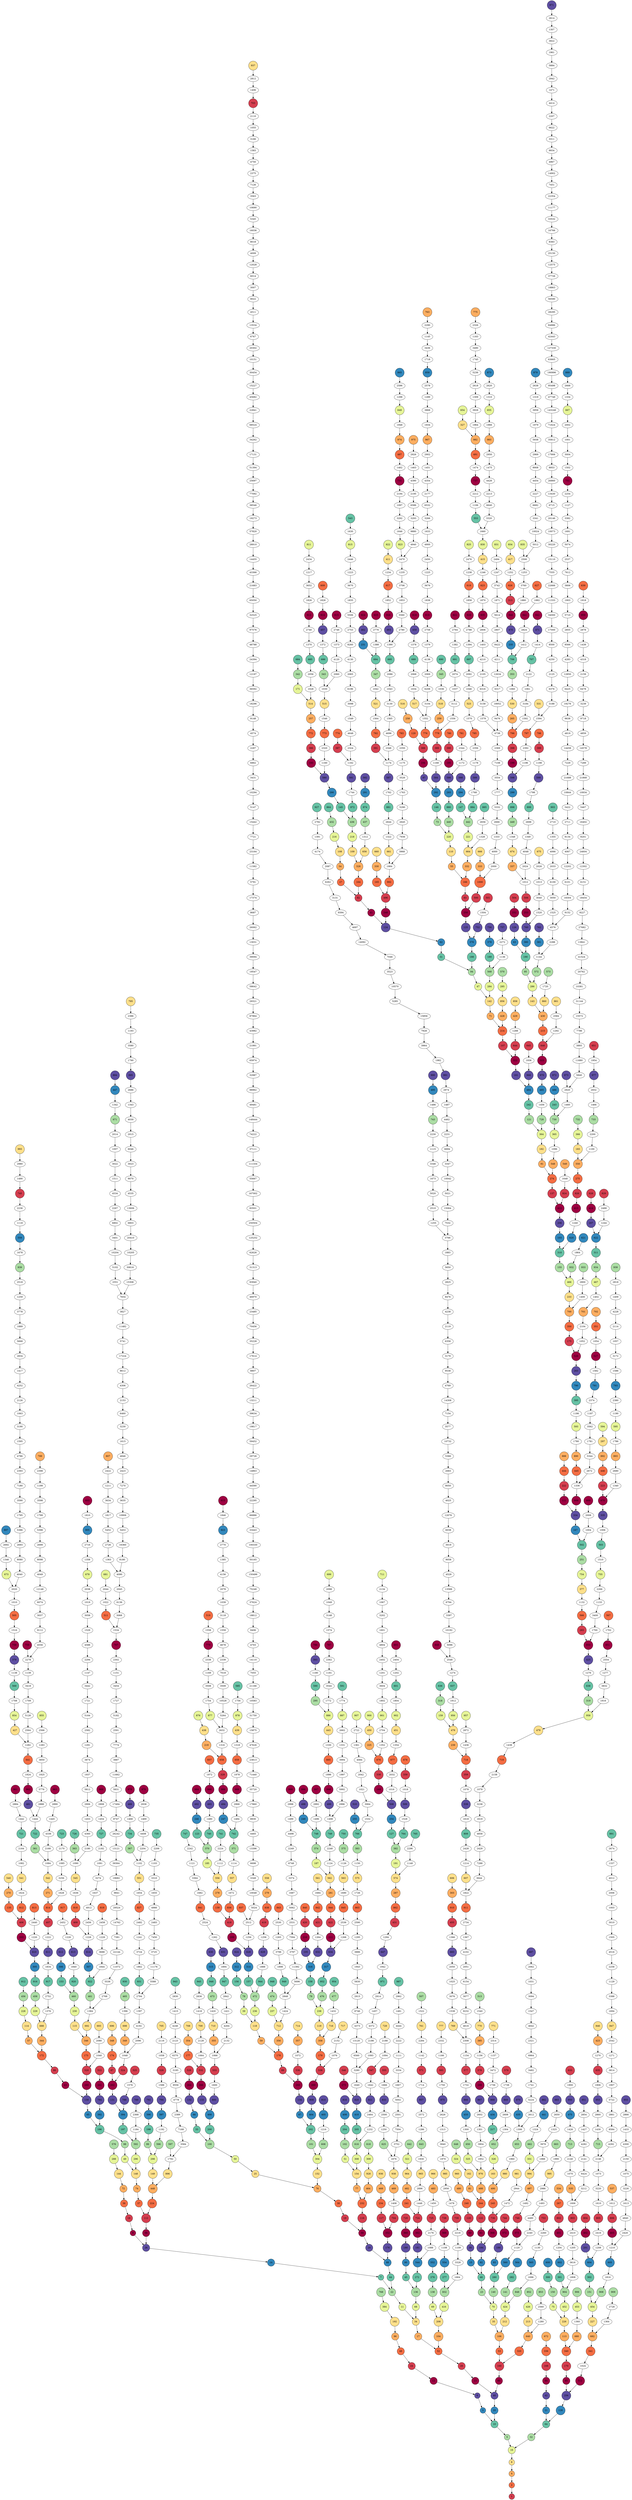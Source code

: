 
digraph G {
     node [colorscheme=spectral10]

	1 [shape=circle; style=filled; fillcolor=2];
	2 [shape=circle; style=filled; fillcolor=3];
	3 [shape=circle; style=filled; fillcolor=9];
	4 [shape=circle; style=filled; fillcolor=4];
	5 [shape=circle; style=filled; fillcolor=7];
	6 [shape=circle; style=filled; fillcolor=10];
	7 [shape=circle; style=filled; fillcolor=8];
	8 [shape=circle; style=filled; fillcolor=5];
	9 [shape=circle; style=filled; fillcolor=1];
	10 [shape=circle; style=filled; fillcolor=8];
	11 [shape=circle; style=filled; fillcolor=6];
	12 [shape=circle; style=filled; fillcolor=1];
	13 [shape=circle; style=filled; fillcolor=1];
	14 [shape=circle; style=filled; fillcolor=9];
	15 [shape=circle; style=filled; fillcolor=9];
	16 [shape=circle; style=filled; fillcolor=6];
	17 [shape=circle; style=filled; fillcolor=4];
	18 [shape=circle; style=filled; fillcolor=2];
	19 [shape=circle; style=filled; fillcolor=2];
	20 [shape=circle; style=filled; fillcolor=9];
	21 [shape=circle; style=filled; fillcolor=9];
	22 [shape=circle; style=filled; fillcolor=7];
	23 [shape=circle; style=filled; fillcolor=7];
	24 [shape=circle; style=filled; fillcolor=2];
	25 [shape=circle; style=filled; fillcolor=5];
	26 [shape=circle; style=filled; fillcolor=2];
	27 [shape=circle; style=filled; fillcolor=3];
	28 [shape=circle; style=filled; fillcolor=10];
	29 [shape=circle; style=filled; fillcolor=10];
	30 [shape=circle; style=filled; fillcolor=10];
	31 [shape=circle; style=filled; fillcolor=8];
	32 [shape=circle; style=filled; fillcolor=7];
	33 [shape=circle; style=filled; fillcolor=8];
	34 [shape=circle; style=filled; fillcolor=5];
	35 [shape=circle; style=filled; fillcolor=5];
	36 [shape=circle; style=filled; fillcolor=3];
	37 [shape=circle; style=filled; fillcolor=3];
	38 [shape=circle; style=filled; fillcolor=3];
	39 [shape=circle; style=filled; fillcolor=6];
	40 [shape=circle; style=filled; fillcolor=10];
	41 [shape=circle; style=filled; fillcolor=1];
	42 [shape=circle; style=filled; fillcolor=10];
	43 [shape=circle; style=filled; fillcolor=1];
	44 [shape=circle; style=filled; fillcolor=8];
	45 [shape=circle; style=filled; fillcolor=8];
	46 [shape=circle; style=filled; fillcolor=8];
	47 [shape=circle; style=filled; fillcolor=6];
	48 [shape=circle; style=filled; fillcolor=3];
	49 [shape=circle; style=filled; fillcolor=6];
	50 [shape=circle; style=filled; fillcolor=6];
	51 [shape=circle; style=filled; fillcolor=6];
	52 [shape=circle; style=filled; fillcolor=3];
	53 [shape=circle; style=filled; fillcolor=3];
	54 [shape=circle; style=filled; fillcolor=4];
	55 [shape=circle; style=filled; fillcolor=4];
	56 [shape=circle; style=filled; fillcolor=1];
	57 [shape=circle; style=filled; fillcolor=4];
	58 [shape=circle; style=filled; fillcolor=1];
	59 [shape=circle; style=filled; fillcolor=4];
	60 [shape=circle; style=filled; fillcolor=1];
	61 [shape=circle; style=filled; fillcolor=1];
	62 [shape=circle; style=filled; fillcolor=9];
	63 [shape=circle; style=filled; fillcolor=9];
	64 [shape=circle; style=filled; fillcolor=8];
	65 [shape=circle; style=filled; fillcolor=9];
	66 [shape=circle; style=filled; fillcolor=9];
	67 [shape=circle; style=filled; fillcolor=9];
	68 [shape=circle; style=filled; fillcolor=6];
	69 [shape=circle; style=filled; fillcolor=6];
	70 [shape=circle; style=filled; fillcolor=6];
	71 [shape=circle; style=filled; fillcolor=4];
	72 [shape=circle; style=filled; fillcolor=4];
	73 [shape=circle; style=filled; fillcolor=7];
	74 [shape=circle; style=filled; fillcolor=4];
	75 [shape=circle; style=filled; fillcolor=6];
	76 [shape=circle; style=filled; fillcolor=4];
	77 [shape=circle; style=filled; fillcolor=4];
	78 [shape=circle; style=filled; fillcolor=7];
	79 [shape=circle; style=filled; fillcolor=7];
	80 [shape=circle; style=filled; fillcolor=1];
	81 [shape=circle; style=filled; fillcolor=4];
	82 [shape=circle; style=filled; fillcolor=2];
	83 [shape=circle; style=filled; fillcolor=2];
	84 [shape=circle; style=filled; fillcolor=1];
	85 [shape=circle; style=filled; fillcolor=1];
	86 [shape=circle; style=filled; fillcolor=2];
	87 [shape=circle; style=filled; fillcolor=2];
	88 [shape=circle; style=filled; fillcolor=9];
	89 [shape=circle; style=filled; fillcolor=2];
	90 [shape=circle; style=filled; fillcolor=9];
	91 [shape=circle; style=filled; fillcolor=4];
	92 [shape=circle; style=filled; fillcolor=9];
	93 [shape=circle; style=filled; fillcolor=9];
	94 [shape=circle; style=filled; fillcolor=7];
	95 [shape=circle; style=filled; fillcolor=7];
	96 [shape=circle; style=filled; fillcolor=4];
	97 [shape=circle; style=filled; fillcolor=10];
	98 [shape=circle; style=filled; fillcolor=7];
	99 [shape=circle; style=filled; fillcolor=7];
	100 [shape=circle; style=filled; fillcolor=7];
	101 [shape=circle; style=filled; fillcolor=7];
	102 [shape=circle; style=filled; fillcolor=7];
	103 [shape=circle; style=filled; fillcolor=9];
	104 [shape=circle; style=filled; fillcolor=4];
	105 [shape=circle; style=filled; fillcolor=10];
	106 [shape=circle; style=filled; fillcolor=4];
	107 [shape=circle; style=filled; fillcolor=2];
	108 [shape=circle; style=filled; fillcolor=5];
	109 [shape=circle; style=filled; fillcolor=5];
	110 [shape=circle; style=filled; fillcolor=5];
	111 [shape=circle; style=filled; fillcolor=1];
	112 [shape=circle; style=filled; fillcolor=2];
	113 [shape=circle; style=filled; fillcolor=4];
	114 [shape=circle; style=filled; fillcolor=5];
	115 [shape=circle; style=filled; fillcolor=5];
	116 [shape=circle; style=filled; fillcolor=2];
	117 [shape=circle; style=filled; fillcolor=2];
	118 [shape=circle; style=filled; fillcolor=5];
	119 [shape=circle; style=filled; fillcolor=5];
	120 [shape=circle; style=filled; fillcolor=2];
	121 [shape=circle; style=filled; fillcolor=7];
	122 [shape=circle; style=filled; fillcolor=2];
	123 [shape=circle; style=filled; fillcolor=8];
	124 [shape=circle; style=filled; fillcolor=10];
	125 [shape=circle; style=filled; fillcolor=10];
	126 [shape=circle; style=filled; fillcolor=10];
	127 [shape=circle; style=filled; fillcolor=8];
	128 [shape=circle; style=filled; fillcolor=9];
	129 [shape=circle; style=filled; fillcolor=3];
	130 [shape=circle; style=filled; fillcolor=10];
	131 [shape=circle; style=filled; fillcolor=10];
	132 [shape=circle; style=filled; fillcolor=10];
	133 [shape=circle; style=filled; fillcolor=10];
	134 [shape=circle; style=filled; fillcolor=10];
	135 [shape=circle; style=filled; fillcolor=3];
	136 [shape=circle; style=filled; fillcolor=7];
	137 [shape=circle; style=filled; fillcolor=2];
	138 [shape=circle; style=filled; fillcolor=7];
	139 [shape=circle; style=filled; fillcolor=3];
	140 [shape=circle; style=filled; fillcolor=7];
	141 [shape=circle; style=filled; fillcolor=7];
	142 [shape=circle; style=filled; fillcolor=5];
	143 [shape=circle; style=filled; fillcolor=5];
	144 [shape=circle; style=filled; fillcolor=5];
	145 [shape=circle; style=filled; fillcolor=8];
	146 [shape=circle; style=filled; fillcolor=8];
	147 [shape=circle; style=filled; fillcolor=8];
	148 [shape=circle; style=filled; fillcolor=5];
	149 [shape=circle; style=filled; fillcolor=5];
	150 [shape=circle; style=filled; fillcolor=7];
	151 [shape=circle; style=filled; fillcolor=7];
	152 [shape=circle; style=filled; fillcolor=5];
	153 [shape=circle; style=filled; fillcolor=8];
	154 [shape=circle; style=filled; fillcolor=5];
	155 [shape=circle; style=filled; fillcolor=7];
	156 [shape=circle; style=filled; fillcolor=8];
	157 [shape=circle; style=filled; fillcolor=8];
	158 [shape=circle; style=filled; fillcolor=8];
	159 [shape=circle; style=filled; fillcolor=6];
	160 [shape=circle; style=filled; fillcolor=2];
	161 [shape=circle; style=filled; fillcolor=10];
	162 [shape=circle; style=filled; fillcolor=5];
	163 [shape=circle; style=filled; fillcolor=5];
	164 [shape=circle; style=filled; fillcolor=3];
	165 [shape=circle; style=filled; fillcolor=3];
	166 [shape=circle; style=filled; fillcolor=3];
	167 [shape=circle; style=filled; fillcolor=9];
	168 [shape=circle; style=filled; fillcolor=2];
	169 [shape=circle; style=filled; fillcolor=1];
	170 [shape=circle; style=filled; fillcolor=2];
	171 [shape=circle; style=filled; fillcolor=6];
	172 [shape=circle; style=filled; fillcolor=3];
	173 [shape=circle; style=filled; fillcolor=3];
	174 [shape=circle; style=filled; fillcolor=3];
	175 [shape=circle; style=filled; fillcolor=2];
	176 [shape=circle; style=filled; fillcolor=10];
	177 [shape=circle; style=filled; fillcolor=3];
	178 [shape=circle; style=filled; fillcolor=3];
	179 [shape=circle; style=filled; fillcolor=3];
	180 [shape=circle; style=filled; fillcolor=10];
	181 [shape=circle; style=filled; fillcolor=10];
	182 [shape=circle; style=filled; fillcolor=5];
	183 [shape=circle; style=filled; fillcolor=5];
	184 [shape=circle; style=filled; fillcolor=10];
	185 [shape=circle; style=filled; fillcolor=6];
	186 [shape=circle; style=filled; fillcolor=10];
	187 [shape=circle; style=filled; fillcolor=6];
	188 [shape=circle; style=filled; fillcolor=8];
	189 [shape=circle; style=filled; fillcolor=8];
	190 [shape=circle; style=filled; fillcolor=8];
	191 [shape=circle; style=filled; fillcolor=6];
	192 [shape=circle; style=filled; fillcolor=5];
	193 [shape=circle; style=filled; fillcolor=1];
	194 [shape=circle; style=filled; fillcolor=1];
	195 [shape=circle; style=filled; fillcolor=1];
	196 [shape=circle; style=filled; fillcolor=8];
	197 [shape=circle; style=filled; fillcolor=8];
	198 [shape=circle; style=filled; fillcolor=8];
	199 [shape=circle; style=filled; fillcolor=1];
	200 [shape=circle; style=filled; fillcolor=8];
	201 [shape=circle; style=filled; fillcolor=10];
	202 [shape=circle; style=filled; fillcolor=8];
	203 [shape=circle; style=filled; fillcolor=1];
	204 [shape=circle; style=filled; fillcolor=8];
	205 [shape=circle; style=filled; fillcolor=8];
	206 [shape=circle; style=filled; fillcolor=10];
	207 [shape=circle; style=filled; fillcolor=10];
	208 [shape=circle; style=filled; fillcolor=5];
	209 [shape=circle; style=filled; fillcolor=1];
	210 [shape=circle; style=filled; fillcolor=1];
	211 [shape=circle; style=filled; fillcolor=1];
	212 [shape=circle; style=filled; fillcolor=5];
	213 [shape=circle; style=filled; fillcolor=5];
	214 [shape=circle; style=filled; fillcolor=3];
	215 [shape=circle; style=filled; fillcolor=3];
	216 [shape=circle; style=filled; fillcolor=6];
	217 [shape=circle; style=filled; fillcolor=8];
	218 [shape=circle; style=filled; fillcolor=6];
	219 [shape=circle; style=filled; fillcolor=4];
	220 [shape=circle; style=filled; fillcolor=6];
	221 [shape=circle; style=filled; fillcolor=6];
	222 [shape=circle; style=filled; fillcolor=2];
	223 [shape=circle; style=filled; fillcolor=2];
	224 [shape=circle; style=filled; fillcolor=3];
	225 [shape=circle; style=filled; fillcolor=4];
	226 [shape=circle; style=filled; fillcolor=5];
	227 [shape=circle; style=filled; fillcolor=5];
	228 [shape=circle; style=filled; fillcolor=6];
	229 [shape=circle; style=filled; fillcolor=6];
	230 [shape=circle; style=filled; fillcolor=6];
	231 [shape=circle; style=filled; fillcolor=9];
	232 [shape=circle; style=filled; fillcolor=3];
	233 [shape=circle; style=filled; fillcolor=5];
	234 [shape=circle; style=filled; fillcolor=3];
	235 [shape=circle; style=filled; fillcolor=9];
	236 [shape=circle; style=filled; fillcolor=6];
	237 [shape=circle; style=filled; fillcolor=6];
	238 [shape=circle; style=filled; fillcolor=6];
	239 [shape=circle; style=filled; fillcolor=4];
	240 [shape=circle; style=filled; fillcolor=3];
	241 [shape=circle; style=filled; fillcolor=3];
	242 [shape=circle; style=filled; fillcolor=8];
	243 [shape=circle; style=filled; fillcolor=8];
	244 [shape=circle; style=filled; fillcolor=3];
	245 [shape=circle; style=filled; fillcolor=3];
	246 [shape=circle; style=filled; fillcolor=9];
	247 [shape=circle; style=filled; fillcolor=9];
	248 [shape=circle; style=filled; fillcolor=1];
	249 [shape=circle; style=filled; fillcolor=9];
	250 [shape=circle; style=filled; fillcolor=1];
	251 [shape=circle; style=filled; fillcolor=7];
	252 [shape=circle; style=filled; fillcolor=1];
	253 [shape=circle; style=filled; fillcolor=1];
	254 [shape=circle; style=filled; fillcolor=9];
	255 [shape=circle; style=filled; fillcolor=9];
	256 [shape=circle; style=filled; fillcolor=10];
	257 [shape=circle; style=filled; fillcolor=4];
	258 [shape=circle; style=filled; fillcolor=4];
	259 [shape=circle; style=filled; fillcolor=4];
	260 [shape=circle; style=filled; fillcolor=1];
	261 [shape=circle; style=filled; fillcolor=1];
	262 [shape=circle; style=filled; fillcolor=1];
	263 [shape=circle; style=filled; fillcolor=10];
	264 [shape=circle; style=filled; fillcolor=1];
	265 [shape=circle; style=filled; fillcolor=4];
	266 [shape=circle; style=filled; fillcolor=1];
	267 [shape=circle; style=filled; fillcolor=3];
	268 [shape=circle; style=filled; fillcolor=1];
	269 [shape=circle; style=filled; fillcolor=1];
	270 [shape=circle; style=filled; fillcolor=4];
	271 [shape=circle; style=filled; fillcolor=4];
	272 [shape=circle; style=filled; fillcolor=8];
	273 [shape=circle; style=filled; fillcolor=1];
	274 [shape=circle; style=filled; fillcolor=3];
	275 [shape=circle; style=filled; fillcolor=3];
	276 [shape=circle; style=filled; fillcolor=8];
	277 [shape=circle; style=filled; fillcolor=8];
	278 [shape=circle; style=filled; fillcolor=4];
	279 [shape=circle; style=filled; fillcolor=4];
	280 [shape=circle; style=filled; fillcolor=8];
	281 [shape=circle; style=filled; fillcolor=4];
	282 [shape=circle; style=filled; fillcolor=8];
	283 [shape=circle; style=filled; fillcolor=2];
	284 [shape=circle; style=filled; fillcolor=6];
	285 [shape=circle; style=filled; fillcolor=6];
	286 [shape=circle; style=filled; fillcolor=6];
	287 [shape=circle; style=filled; fillcolor=4];
	288 [shape=circle; style=filled; fillcolor=6];
	289 [shape=circle; style=filled; fillcolor=1];
	290 [shape=circle; style=filled; fillcolor=9];
	291 [shape=circle; style=filled; fillcolor=9];
	292 [shape=circle; style=filled; fillcolor=9];
	293 [shape=circle; style=filled; fillcolor=9];
	294 [shape=circle; style=filled; fillcolor=9];
	295 [shape=circle; style=filled; fillcolor=7];
	296 [shape=circle; style=filled; fillcolor=6];
	297 [shape=circle; style=filled; fillcolor=5];
	298 [shape=circle; style=filled; fillcolor=6];
	299 [shape=circle; style=filled; fillcolor=9];
	300 [shape=circle; style=filled; fillcolor=8];
	301 [shape=circle; style=filled; fillcolor=8];
	302 [shape=circle; style=filled; fillcolor=8];
	303 [shape=circle; style=filled; fillcolor=4];
	304 [shape=circle; style=filled; fillcolor=6];
	305 [shape=circle; style=filled; fillcolor=9];
	306 [shape=circle; style=filled; fillcolor=9];
	307 [shape=circle; style=filled; fillcolor=9];
	308 [shape=circle; style=filled; fillcolor=6];
	309 [shape=circle; style=filled; fillcolor=6];
	310 [shape=circle; style=filled; fillcolor=8];
	311 [shape=circle; style=filled; fillcolor=8];
	312 [shape=circle; style=filled; fillcolor=9];
	313 [shape=circle; style=filled; fillcolor=2];
	314 [shape=circle; style=filled; fillcolor=9];
	315 [shape=circle; style=filled; fillcolor=9];
	316 [shape=circle; style=filled; fillcolor=9];
	317 [shape=circle; style=filled; fillcolor=9];
	318 [shape=circle; style=filled; fillcolor=7];
	319 [shape=circle; style=filled; fillcolor=7];
	320 [shape=circle; style=filled; fillcolor=3];
	321 [shape=circle; style=filled; fillcolor=6];
	322 [shape=circle; style=filled; fillcolor=1];
	323 [shape=circle; style=filled; fillcolor=1];
	324 [shape=circle; style=filled; fillcolor=6];
	325 [shape=circle; style=filled; fillcolor=6];
	326 [shape=circle; style=filled; fillcolor=6];
	327 [shape=circle; style=filled; fillcolor=5];
	328 [shape=circle; style=filled; fillcolor=4];
	329 [shape=circle; style=filled; fillcolor=2];
	330 [shape=circle; style=filled; fillcolor=4];
	331 [shape=circle; style=filled; fillcolor=6];
	332 [shape=circle; style=filled; fillcolor=4];
	333 [shape=circle; style=filled; fillcolor=4];
	334 [shape=circle; style=filled; fillcolor=10];
	335 [shape=circle; style=filled; fillcolor=10];
	336 [shape=circle; style=filled; fillcolor=3];
	337 [shape=circle; style=filled; fillcolor=4];
	338 [shape=circle; style=filled; fillcolor=2];
	339 [shape=circle; style=filled; fillcolor=2];
	340 [shape=circle; style=filled; fillcolor=3];
	341 [shape=circle; style=filled; fillcolor=3];
	342 [shape=circle; style=filled; fillcolor=7];
	343 [shape=circle; style=filled; fillcolor=7];
	344 [shape=circle; style=filled; fillcolor=4];
	345 [shape=circle; style=filled; fillcolor=7];
	346 [shape=circle; style=filled; fillcolor=4];
	347 [shape=circle; style=filled; fillcolor=7];
	348 [shape=circle; style=filled; fillcolor=4];
	349 [shape=circle; style=filled; fillcolor=4];
	350 [shape=circle; style=filled; fillcolor=3];
	351 [shape=circle; style=filled; fillcolor=3];
	352 [shape=circle; style=filled; fillcolor=1];
	353 [shape=circle; style=filled; fillcolor=7];
	354 [shape=circle; style=filled; fillcolor=4];
	355 [shape=circle; style=filled; fillcolor=4];
	356 [shape=circle; style=filled; fillcolor=4];
	357 [shape=circle; style=filled; fillcolor=4];
	358 [shape=circle; style=filled; fillcolor=4];
	359 [shape=circle; style=filled; fillcolor=2];
	360 [shape=circle; style=filled; fillcolor=1];
	361 [shape=circle; style=filled; fillcolor=7];
	362 [shape=circle; style=filled; fillcolor=1];
	363 [shape=circle; style=filled; fillcolor=7];
	364 [shape=circle; style=filled; fillcolor=6];
	365 [shape=circle; style=filled; fillcolor=6];
	366 [shape=circle; style=filled; fillcolor=6];
	367 [shape=circle; style=filled; fillcolor=7];
	368 [shape=circle; style=filled; fillcolor=1];
	369 [shape=circle; style=filled; fillcolor=1];
	370 [shape=circle; style=filled; fillcolor=7];
	371 [shape=circle; style=filled; fillcolor=7];
	372 [shape=circle; style=filled; fillcolor=1];
	373 [shape=circle; style=filled; fillcolor=1];
	374 [shape=circle; style=filled; fillcolor=7];
	375 [shape=circle; style=filled; fillcolor=7];
	376 [shape=circle; style=filled; fillcolor=9];
	377 [shape=circle; style=filled; fillcolor=5];
	378 [shape=circle; style=filled; fillcolor=9];
	379 [shape=circle; style=filled; fillcolor=10];
	380 [shape=circle; style=filled; fillcolor=9];
	381 [shape=circle; style=filled; fillcolor=9];
	382 [shape=circle; style=filled; fillcolor=7];
	383 [shape=circle; style=filled; fillcolor=7];
	384 [shape=circle; style=filled; fillcolor=6];
	385 [shape=circle; style=filled; fillcolor=4];
	386 [shape=circle; style=filled; fillcolor=2];
	387 [shape=circle; style=filled; fillcolor=2];
	388 [shape=circle; style=filled; fillcolor=2];
	389 [shape=circle; style=filled; fillcolor=2];
	390 [shape=circle; style=filled; fillcolor=2];
	391 [shape=circle; style=filled; fillcolor=2];
	392 [shape=circle; style=filled; fillcolor=9];
	393 [shape=circle; style=filled; fillcolor=10];
	394 [shape=circle; style=filled; fillcolor=9];
	395 [shape=circle; style=filled; fillcolor=8];
	396 [shape=circle; style=filled; fillcolor=9];
	397 [shape=circle; style=filled; fillcolor=9];
	398 [shape=circle; style=filled; fillcolor=2];
	399 [shape=circle; style=filled; fillcolor=2];
	400 [shape=circle; style=filled; fillcolor=9];
	401 [shape=circle; style=filled; fillcolor=1];
	402 [shape=circle; style=filled; fillcolor=1];
	403 [shape=circle; style=filled; fillcolor=1];
	404 [shape=circle; style=filled; fillcolor=9];
	405 [shape=circle; style=filled; fillcolor=9];
	406 [shape=circle; style=filled; fillcolor=2];
	407 [shape=circle; style=filled; fillcolor=2];
	408 [shape=circle; style=filled; fillcolor=9];
	409 [shape=circle; style=filled; fillcolor=2];
	410 [shape=circle; style=filled; fillcolor=9];
	411 [shape=circle; style=filled; fillcolor=5];
	412 [shape=circle; style=filled; fillcolor=1];
	413 [shape=circle; style=filled; fillcolor=1];
	414 [shape=circle; style=filled; fillcolor=1];
	415 [shape=circle; style=filled; fillcolor=5];
	416 [shape=circle; style=filled; fillcolor=6];
	417 [shape=circle; style=filled; fillcolor=5];
	418 [shape=circle; style=filled; fillcolor=2];
	419 [shape=circle; style=filled; fillcolor=2];
	420 [shape=circle; style=filled; fillcolor=2];
	421 [shape=circle; style=filled; fillcolor=2];
	422 [shape=circle; style=filled; fillcolor=2];
	423 [shape=circle; style=filled; fillcolor=4];
	424 [shape=circle; style=filled; fillcolor=6];
	425 [shape=circle; style=filled; fillcolor=10];
	426 [shape=circle; style=filled; fillcolor=6];
	427 [shape=circle; style=filled; fillcolor=5];
	428 [shape=circle; style=filled; fillcolor=4];
	429 [shape=circle; style=filled; fillcolor=4];
	430 [shape=circle; style=filled; fillcolor=4];
	431 [shape=circle; style=filled; fillcolor=2];
	432 [shape=circle; style=filled; fillcolor=7];
	433 [shape=circle; style=filled; fillcolor=9];
	434 [shape=circle; style=filled; fillcolor=9];
	435 [shape=circle; style=filled; fillcolor=9];
	436 [shape=circle; style=filled; fillcolor=7];
	437 [shape=circle; style=filled; fillcolor=7];
	438 [shape=circle; style=filled; fillcolor=5];
	439 [shape=circle; style=filled; fillcolor=5];
	440 [shape=circle; style=filled; fillcolor=7];
	441 [shape=circle; style=filled; fillcolor=9];
	442 [shape=circle; style=filled; fillcolor=7];
	443 [shape=circle; style=filled; fillcolor=5];
	444 [shape=circle; style=filled; fillcolor=3];
	445 [shape=circle; style=filled; fillcolor=3];
	446 [shape=circle; style=filled; fillcolor=3];
	447 [shape=circle; style=filled; fillcolor=9];
	448 [shape=circle; style=filled; fillcolor=4];
	449 [shape=circle; style=filled; fillcolor=7];
	450 [shape=circle; style=filled; fillcolor=5];
	451 [shape=circle; style=filled; fillcolor=5];
	452 [shape=circle; style=filled; fillcolor=6];
	453 [shape=circle; style=filled; fillcolor=6];
	454 [shape=circle; style=filled; fillcolor=6];
	455 [shape=circle; style=filled; fillcolor=2];
	456 [shape=circle; style=filled; fillcolor=7];
	457 [shape=circle; style=filled; fillcolor=10];
	458 [shape=circle; style=filled; fillcolor=7];
	459 [shape=circle; style=filled; fillcolor=10];
	460 [shape=circle; style=filled; fillcolor=7];
	461 [shape=circle; style=filled; fillcolor=7];
	462 [shape=circle; style=filled; fillcolor=10];
	463 [shape=circle; style=filled; fillcolor=10];
	464 [shape=circle; style=filled; fillcolor=4];
	465 [shape=circle; style=filled; fillcolor=7];
	466 [shape=circle; style=filled; fillcolor=6];
	467 [shape=circle; style=filled; fillcolor=6];
	468 [shape=circle; style=filled; fillcolor=4];
	469 [shape=circle; style=filled; fillcolor=4];
	470 [shape=circle; style=filled; fillcolor=10];
	471 [shape=circle; style=filled; fillcolor=10];
	472 [shape=circle; style=filled; fillcolor=7];
	473 [shape=circle; style=filled; fillcolor=7];
	474 [shape=circle; style=filled; fillcolor=7];
	475 [shape=circle; style=filled; fillcolor=9];
	476 [shape=circle; style=filled; fillcolor=7];
	477 [shape=circle; style=filled; fillcolor=7];
	478 [shape=circle; style=filled; fillcolor=5];
	479 [shape=circle; style=filled; fillcolor=5];
	480 [shape=circle; style=filled; fillcolor=4];
	481 [shape=circle; style=filled; fillcolor=10];
	482 [shape=circle; style=filled; fillcolor=4];
	483 [shape=circle; style=filled; fillcolor=4];
	484 [shape=circle; style=filled; fillcolor=9];
	485 [shape=circle; style=filled; fillcolor=9];
	486 [shape=circle; style=filled; fillcolor=9];
	487 [shape=circle; style=filled; fillcolor=3];
	488 [shape=circle; style=filled; fillcolor=4];
	489 [shape=circle; style=filled; fillcolor=10];
	490 [shape=circle; style=filled; fillcolor=4];
	491 [shape=circle; style=filled; fillcolor=3];
	492 [shape=circle; style=filled; fillcolor=10];
	493 [shape=circle; style=filled; fillcolor=10];
	494 [shape=circle; style=filled; fillcolor=10];
	495 [shape=circle; style=filled; fillcolor=9];
	496 [shape=circle; style=filled; fillcolor=2];
	497 [shape=circle; style=filled; fillcolor=4];
	498 [shape=circle; style=filled; fillcolor=10];
	499 [shape=circle; style=filled; fillcolor=10];
	500 [shape=circle; style=filled; fillcolor=2];
	501 [shape=circle; style=filled; fillcolor=2];
	502 [shape=circle; style=filled; fillcolor=8];
	503 [shape=circle; style=filled; fillcolor=8];
	504 [shape=circle; style=filled; fillcolor=2];
	505 [shape=circle; style=filled; fillcolor=3];
	506 [shape=circle; style=filled; fillcolor=2];
	507 [shape=circle; style=filled; fillcolor=7];
	508 [shape=circle; style=filled; fillcolor=10];
	509 [shape=circle; style=filled; fillcolor=10];
	510 [shape=circle; style=filled; fillcolor=10];
	511 [shape=circle; style=filled; fillcolor=3];
	512 [shape=circle; style=filled; fillcolor=1];
	513 [shape=circle; style=filled; fillcolor=7];
	514 [shape=circle; style=filled; fillcolor=5];
	515 [shape=circle; style=filled; fillcolor=5];
	516 [shape=circle; style=filled; fillcolor=5];
	517 [shape=circle; style=filled; fillcolor=5];
	518 [shape=circle; style=filled; fillcolor=5];
	519 [shape=circle; style=filled; fillcolor=3];
	520 [shape=circle; style=filled; fillcolor=2];
	521 [shape=circle; style=filled; fillcolor=5];
	522 [shape=circle; style=filled; fillcolor=2];
	523 [shape=circle; style=filled; fillcolor=5];
	524 [shape=circle; style=filled; fillcolor=2];
	525 [shape=circle; style=filled; fillcolor=2];
	526 [shape=circle; style=filled; fillcolor=1];
	527 [shape=circle; style=filled; fillcolor=1];
	528 [shape=circle; style=filled; fillcolor=2];
	529 [shape=circle; style=filled; fillcolor=2];
	530 [shape=circle; style=filled; fillcolor=5];
	531 [shape=circle; style=filled; fillcolor=5];
	532 [shape=circle; style=filled; fillcolor=2];
	533 [shape=circle; style=filled; fillcolor=2];
	534 [shape=circle; style=filled; fillcolor=4];
	535 [shape=circle; style=filled; fillcolor=4];
	536 [shape=circle; style=filled; fillcolor=2];
	537 [shape=circle; style=filled; fillcolor=4];
	538 [shape=circle; style=filled; fillcolor=2];
	539 [shape=circle; style=filled; fillcolor=10];
	540 [shape=circle; style=filled; fillcolor=5];
	541 [shape=circle; style=filled; fillcolor=5];
	542 [shape=circle; style=filled; fillcolor=5];
	543 [shape=circle; style=filled; fillcolor=8];
	544 [shape=circle; style=filled; fillcolor=9];
	545 [shape=circle; style=filled; fillcolor=5];
	546 [shape=circle; style=filled; fillcolor=2];
	547 [shape=circle; style=filled; fillcolor=2];
	548 [shape=circle; style=filled; fillcolor=4];
	549 [shape=circle; style=filled; fillcolor=4];
	550 [shape=circle; style=filled; fillcolor=4];
	551 [shape=circle; style=filled; fillcolor=5];
	552 [shape=circle; style=filled; fillcolor=9];
	553 [shape=circle; style=filled; fillcolor=8];
	554 [shape=circle; style=filled; fillcolor=9];
	555 [shape=circle; style=filled; fillcolor=2];
	556 [shape=circle; style=filled; fillcolor=5];
	557 [shape=circle; style=filled; fillcolor=5];
	558 [shape=circle; style=filled; fillcolor=5];
	559 [shape=circle; style=filled; fillcolor=9];
	560 [shape=circle; style=filled; fillcolor=9];
	561 [shape=circle; style=filled; fillcolor=5];
	562 [shape=circle; style=filled; fillcolor=5];
	563 [shape=circle; style=filled; fillcolor=5];
	564 [shape=circle; style=filled; fillcolor=9];
	565 [shape=circle; style=filled; fillcolor=9];
	566 [shape=circle; style=filled; fillcolor=3];
	567 [shape=circle; style=filled; fillcolor=3];
	568 [shape=circle; style=filled; fillcolor=7];
	569 [shape=circle; style=filled; fillcolor=8];
	570 [shape=circle; style=filled; fillcolor=7];
	571 [shape=circle; style=filled; fillcolor=2];
	572 [shape=circle; style=filled; fillcolor=7];
	573 [shape=circle; style=filled; fillcolor=7];
	574 [shape=circle; style=filled; fillcolor=5];
	575 [shape=circle; style=filled; fillcolor=5];
	576 [shape=circle; style=filled; fillcolor=7];
	577 [shape=circle; style=filled; fillcolor=2];
	578 [shape=circle; style=filled; fillcolor=2];
	579 [shape=circle; style=filled; fillcolor=2];
	580 [shape=circle; style=filled; fillcolor=10];
	581 [shape=circle; style=filled; fillcolor=10];
	582 [shape=circle; style=filled; fillcolor=10];
	583 [shape=circle; style=filled; fillcolor=2];
	584 [shape=circle; style=filled; fillcolor=10];
	585 [shape=circle; style=filled; fillcolor=8];
	586 [shape=circle; style=filled; fillcolor=10];
	587 [shape=circle; style=filled; fillcolor=10];
	588 [shape=circle; style=filled; fillcolor=10];
	589 [shape=circle; style=filled; fillcolor=10];
	590 [shape=circle; style=filled; fillcolor=8];
	591 [shape=circle; style=filled; fillcolor=8];
	592 [shape=circle; style=filled; fillcolor=7];
	593 [shape=circle; style=filled; fillcolor=6];
	594 [shape=circle; style=filled; fillcolor=6];
	595 [shape=circle; style=filled; fillcolor=6];
	596 [shape=circle; style=filled; fillcolor=7];
	597 [shape=circle; style=filled; fillcolor=7];
	598 [shape=circle; style=filled; fillcolor=10];
	599 [shape=circle; style=filled; fillcolor=10];
	600 [shape=circle; style=filled; fillcolor=9];
	601 [shape=circle; style=filled; fillcolor=8];
	602 [shape=circle; style=filled; fillcolor=9];
	603 [shape=circle; style=filled; fillcolor=1];
	604 [shape=circle; style=filled; fillcolor=9];
	605 [shape=circle; style=filled; fillcolor=9];
	606 [shape=circle; style=filled; fillcolor=5];
	607 [shape=circle; style=filled; fillcolor=5];
	608 [shape=circle; style=filled; fillcolor=7];
	609 [shape=circle; style=filled; fillcolor=3];
	610 [shape=circle; style=filled; fillcolor=10];
	611 [shape=circle; style=filled; fillcolor=10];
	612 [shape=circle; style=filled; fillcolor=10];
	613 [shape=circle; style=filled; fillcolor=10];
	614 [shape=circle; style=filled; fillcolor=10];
	615 [shape=circle; style=filled; fillcolor=1];
	616 [shape=circle; style=filled; fillcolor=7];
	617 [shape=circle; style=filled; fillcolor=3];
	618 [shape=circle; style=filled; fillcolor=7];
	619 [shape=circle; style=filled; fillcolor=3];
	620 [shape=circle; style=filled; fillcolor=9];
	621 [shape=circle; style=filled; fillcolor=9];
	622 [shape=circle; style=filled; fillcolor=9];
	623 [shape=circle; style=filled; fillcolor=3];
	624 [shape=circle; style=filled; fillcolor=10];
	625 [shape=circle; style=filled; fillcolor=7];
	626 [shape=circle; style=filled; fillcolor=3];
	627 [shape=circle; style=filled; fillcolor=3];
	628 [shape=circle; style=filled; fillcolor=10];
	629 [shape=circle; style=filled; fillcolor=10];
	630 [shape=circle; style=filled; fillcolor=10];
	631 [shape=circle; style=filled; fillcolor=10];
	632 [shape=circle; style=filled; fillcolor=10];
	633 [shape=circle; style=filled; fillcolor=2];
	634 [shape=circle; style=filled; fillcolor=10];
	635 [shape=circle; style=filled; fillcolor=2];
	636 [shape=circle; style=filled; fillcolor=8];
	637 [shape=circle; style=filled; fillcolor=8];
	638 [shape=circle; style=filled; fillcolor=8];
	639 [shape=circle; style=filled; fillcolor=3];
	640 [shape=circle; style=filled; fillcolor=4];
	641 [shape=circle; style=filled; fillcolor=3];
	642 [shape=circle; style=filled; fillcolor=7];
	643 [shape=circle; style=filled; fillcolor=7];
	644 [shape=circle; style=filled; fillcolor=2];
	645 [shape=circle; style=filled; fillcolor=2];
	646 [shape=circle; style=filled; fillcolor=2];
	647 [shape=circle; style=filled; fillcolor=10];
	648 [shape=circle; style=filled; fillcolor=7];
	649 [shape=circle; style=filled; fillcolor=6];
	650 [shape=circle; style=filled; fillcolor=7];
	651 [shape=circle; style=filled; fillcolor=2];
	652 [shape=circle; style=filled; fillcolor=7];
	653 [shape=circle; style=filled; fillcolor=7];
	654 [shape=circle; style=filled; fillcolor=6];
	655 [shape=circle; style=filled; fillcolor=6];
	656 [shape=circle; style=filled; fillcolor=5];
	657 [shape=circle; style=filled; fillcolor=3];
	658 [shape=circle; style=filled; fillcolor=3];
	659 [shape=circle; style=filled; fillcolor=3];
	660 [shape=circle; style=filled; fillcolor=5];
	661 [shape=circle; style=filled; fillcolor=5];
	662 [shape=circle; style=filled; fillcolor=7];
	663 [shape=circle; style=filled; fillcolor=7];
	664 [shape=circle; style=filled; fillcolor=5];
	665 [shape=circle; style=filled; fillcolor=3];
	666 [shape=circle; style=filled; fillcolor=5];
	667 [shape=circle; style=filled; fillcolor=6];
	668 [shape=circle; style=filled; fillcolor=1];
	669 [shape=circle; style=filled; fillcolor=1];
	670 [shape=circle; style=filled; fillcolor=1];
	671 [shape=circle; style=filled; fillcolor=7];
	672 [shape=circle; style=filled; fillcolor=4];
	673 [shape=circle; style=filled; fillcolor=6];
	674 [shape=circle; style=filled; fillcolor=5];
	675 [shape=circle; style=filled; fillcolor=5];
	676 [shape=circle; style=filled; fillcolor=3];
	677 [shape=circle; style=filled; fillcolor=3];
	678 [shape=circle; style=filled; fillcolor=3];
	679 [shape=circle; style=filled; fillcolor=6];
	680 [shape=circle; style=filled; fillcolor=4];
	681 [shape=circle; style=filled; fillcolor=6];
	682 [shape=circle; style=filled; fillcolor=4];
	683 [shape=circle; style=filled; fillcolor=10];
	684 [shape=circle; style=filled; fillcolor=8];
	685 [shape=circle; style=filled; fillcolor=8];
	686 [shape=circle; style=filled; fillcolor=8];
	687 [shape=circle; style=filled; fillcolor=10];
	688 [shape=circle; style=filled; fillcolor=5];
	689 [shape=circle; style=filled; fillcolor=8];
	690 [shape=circle; style=filled; fillcolor=8];
	691 [shape=circle; style=filled; fillcolor=8];
	692 [shape=circle; style=filled; fillcolor=5];
	693 [shape=circle; style=filled; fillcolor=5];
	694 [shape=circle; style=filled; fillcolor=8];
	695 [shape=circle; style=filled; fillcolor=8];
	696 [shape=circle; style=filled; fillcolor=5];
	697 [shape=circle; style=filled; fillcolor=8];
	698 [shape=circle; style=filled; fillcolor=5];
	699 [shape=circle; style=filled; fillcolor=6];
	700 [shape=circle; style=filled; fillcolor=4];
	701 [shape=circle; style=filled; fillcolor=4];
	702 [shape=circle; style=filled; fillcolor=4];
	703 [shape=circle; style=filled; fillcolor=2];
	704 [shape=circle; style=filled; fillcolor=2];
	705 [shape=circle; style=filled; fillcolor=5];
	706 [shape=circle; style=filled; fillcolor=8];
	707 [shape=circle; style=filled; fillcolor=8];
	708 [shape=circle; style=filled; fillcolor=5];
	709 [shape=circle; style=filled; fillcolor=5];
	710 [shape=circle; style=filled; fillcolor=5];
	711 [shape=circle; style=filled; fillcolor=6];
	712 [shape=circle; style=filled; fillcolor=5];
	713 [shape=circle; style=filled; fillcolor=7];
	714 [shape=circle; style=filled; fillcolor=5];
	715 [shape=circle; style=filled; fillcolor=7];
	716 [shape=circle; style=filled; fillcolor=5];
	717 [shape=circle; style=filled; fillcolor=5];
	718 [shape=circle; style=filled; fillcolor=3];
	719 [shape=circle; style=filled; fillcolor=3];
	720 [shape=circle; style=filled; fillcolor=2];
	721 [shape=circle; style=filled; fillcolor=8];
	722 [shape=circle; style=filled; fillcolor=8];
	723 [shape=circle; style=filled; fillcolor=8];
	724 [shape=circle; style=filled; fillcolor=2];
	725 [shape=circle; style=filled; fillcolor=2];
	726 [shape=circle; style=filled; fillcolor=8];
	727 [shape=circle; style=filled; fillcolor=8];
	728 [shape=circle; style=filled; fillcolor=7];
	729 [shape=circle; style=filled; fillcolor=5];
	730 [shape=circle; style=filled; fillcolor=7];
	731 [shape=circle; style=filled; fillcolor=1];
	732 [shape=circle; style=filled; fillcolor=7];
	733 [shape=circle; style=filled; fillcolor=7];
	734 [shape=circle; style=filled; fillcolor=8];
	735 [shape=circle; style=filled; fillcolor=8];
	736 [shape=circle; style=filled; fillcolor=2];
	737 [shape=circle; style=filled; fillcolor=1];
	738 [shape=circle; style=filled; fillcolor=2];
	739 [shape=circle; style=filled; fillcolor=2];
	740 [shape=circle; style=filled; fillcolor=8];
	741 [shape=circle; style=filled; fillcolor=8];
	742 [shape=circle; style=filled; fillcolor=8];
	743 [shape=circle; style=filled; fillcolor=7];
	744 [shape=circle; style=filled; fillcolor=2];
	745 [shape=circle; style=filled; fillcolor=2];
	746 [shape=circle; style=filled; fillcolor=2];
	747 [shape=circle; style=filled; fillcolor=8];
	748 [shape=circle; style=filled; fillcolor=8];
	749 [shape=circle; style=filled; fillcolor=8];
	750 [shape=circle; style=filled; fillcolor=8];
	751 [shape=circle; style=filled; fillcolor=1];
	752 [shape=circle; style=filled; fillcolor=10];
	753 [shape=circle; style=filled; fillcolor=2];
	754 [shape=circle; style=filled; fillcolor=6];
	755 [shape=circle; style=filled; fillcolor=6];
	756 [shape=circle; style=filled; fillcolor=10];
	757 [shape=circle; style=filled; fillcolor=10];
	758 [shape=circle; style=filled; fillcolor=1];
	759 [shape=circle; style=filled; fillcolor=1];
	760 [shape=circle; style=filled; fillcolor=10];
	761 [shape=circle; style=filled; fillcolor=5];
	762 [shape=circle; style=filled; fillcolor=10];
	763 [shape=circle; style=filled; fillcolor=4];
	764 [shape=circle; style=filled; fillcolor=8];
	765 [shape=circle; style=filled; fillcolor=8];
	766 [shape=circle; style=filled; fillcolor=8];
	767 [shape=circle; style=filled; fillcolor=1];
	768 [shape=circle; style=filled; fillcolor=7];
	769 [shape=circle; style=filled; fillcolor=5];
	770 [shape=circle; style=filled; fillcolor=5];
	771 [shape=circle; style=filled; fillcolor=5];
	772 [shape=circle; style=filled; fillcolor=3];
	773 [shape=circle; style=filled; fillcolor=3];
	774 [shape=circle; style=filled; fillcolor=3];
	775 [shape=circle; style=filled; fillcolor=4];
	776 [shape=circle; style=filled; fillcolor=3];
	777 [shape=circle; style=filled; fillcolor=5];
	778 [shape=circle; style=filled; fillcolor=3];
	779 [shape=circle; style=filled; fillcolor=1];
	780 [shape=circle; style=filled; fillcolor=3];
	781 [shape=circle; style=filled; fillcolor=3];
	782 [shape=circle; style=filled; fillcolor=3];
	783 [shape=circle; style=filled; fillcolor=3];
	784 [shape=circle; style=filled; fillcolor=10];
	785 [shape=circle; style=filled; fillcolor=3];
	786 [shape=circle; style=filled; fillcolor=1];
	787 [shape=circle; style=filled; fillcolor=1];
	788 [shape=circle; style=filled; fillcolor=10];
	789 [shape=circle; style=filled; fillcolor=10];
	790 [shape=circle; style=filled; fillcolor=9];
	791 [shape=circle; style=filled; fillcolor=9];
	792 [shape=circle; style=filled; fillcolor=10];
	793 [shape=circle; style=filled; fillcolor=9];
	794 [shape=circle; style=filled; fillcolor=10];
	795 [shape=circle; style=filled; fillcolor=5];
	796 [shape=circle; style=filled; fillcolor=3];
	797 [shape=circle; style=filled; fillcolor=3];
	798 [shape=circle; style=filled; fillcolor=3];
	799 [shape=circle; style=filled; fillcolor=4];
	800 [shape=circle; style=filled; fillcolor=10];
	801 [shape=circle; style=filled; fillcolor=1];
	802 [shape=circle; style=filled; fillcolor=2];
	803 [shape=circle; style=filled; fillcolor=2];
	804 [shape=circle; style=filled; fillcolor=2];
	805 [shape=circle; style=filled; fillcolor=2];
	806 [shape=circle; style=filled; fillcolor=2];
	807 [shape=circle; style=filled; fillcolor=4];
	808 [shape=circle; style=filled; fillcolor=10];
	809 [shape=circle; style=filled; fillcolor=8];
	810 [shape=circle; style=filled; fillcolor=10];
	811 [shape=circle; style=filled; fillcolor=6];
	812 [shape=circle; style=filled; fillcolor=3];
	813 [shape=circle; style=filled; fillcolor=3];
	814 [shape=circle; style=filled; fillcolor=3];
	815 [shape=circle; style=filled; fillcolor=6];
	816 [shape=circle; style=filled; fillcolor=10];
	817 [shape=circle; style=filled; fillcolor=3];
	818 [shape=circle; style=filled; fillcolor=3];
	819 [shape=circle; style=filled; fillcolor=3];
	820 [shape=circle; style=filled; fillcolor=10];
	821 [shape=circle; style=filled; fillcolor=10];
	822 [shape=circle; style=filled; fillcolor=6];
	823 [shape=circle; style=filled; fillcolor=6];
	824 [shape=circle; style=filled; fillcolor=2];
	825 [shape=circle; style=filled; fillcolor=6];
	826 [shape=circle; style=filled; fillcolor=2];
	827 [shape=circle; style=filled; fillcolor=3];
	828 [shape=circle; style=filled; fillcolor=2];
	829 [shape=circle; style=filled; fillcolor=2];
	830 [shape=circle; style=filled; fillcolor=6];
	831 [shape=circle; style=filled; fillcolor=6];
	832 [shape=circle; style=filled; fillcolor=7];
	833 [shape=circle; style=filled; fillcolor=10];
	834 [shape=circle; style=filled; fillcolor=6];
	835 [shape=circle; style=filled; fillcolor=6];
	836 [shape=circle; style=filled; fillcolor=3];
	837 [shape=circle; style=filled; fillcolor=3];
	838 [shape=circle; style=filled; fillcolor=3];
	839 [shape=circle; style=filled; fillcolor=7];
	840 [shape=circle; style=filled; fillcolor=3];
	841 [shape=circle; style=filled; fillcolor=3];
	842 [shape=circle; style=filled; fillcolor=3];
	843 [shape=circle; style=filled; fillcolor=3];
	844 [shape=circle; style=filled; fillcolor=3];
	845 [shape=circle; style=filled; fillcolor=3];
	846 [shape=circle; style=filled; fillcolor=5];
	847 [shape=circle; style=filled; fillcolor=5];
	848 [shape=circle; style=filled; fillcolor=7];
	849 [shape=circle; style=filled; fillcolor=1];
	850 [shape=circle; style=filled; fillcolor=1];
	851 [shape=circle; style=filled; fillcolor=1];
	852 [shape=circle; style=filled; fillcolor=7];
	853 [shape=circle; style=filled; fillcolor=7];
	854 [shape=circle; style=filled; fillcolor=6];
	855 [shape=circle; style=filled; fillcolor=6];
	856 [shape=circle; style=filled; fillcolor=5];
	857 [shape=circle; style=filled; fillcolor=10];
	858 [shape=circle; style=filled; fillcolor=5];
	859 [shape=circle; style=filled; fillcolor=9];
	860 [shape=circle; style=filled; fillcolor=5];
	861 [shape=circle; style=filled; fillcolor=5];
	862 [shape=circle; style=filled; fillcolor=3];
	863 [shape=circle; style=filled; fillcolor=3];
	864 [shape=circle; style=filled; fillcolor=8];
	865 [shape=circle; style=filled; fillcolor=9];
	866 [shape=circle; style=filled; fillcolor=10];
	867 [shape=circle; style=filled; fillcolor=10];
	868 [shape=circle; style=filled; fillcolor=10];
	869 [shape=circle; style=filled; fillcolor=10];
	870 [shape=circle; style=filled; fillcolor=10];
	871 [shape=circle; style=filled; fillcolor=10];
	872 [shape=circle; style=filled; fillcolor=8];
	873 [shape=circle; style=filled; fillcolor=9];
	874 [shape=circle; style=filled; fillcolor=8];
	875 [shape=circle; style=filled; fillcolor=10];
	876 [shape=circle; style=filled; fillcolor=6];
	877 [shape=circle; style=filled; fillcolor=6];
	878 [shape=circle; style=filled; fillcolor=6];
	879 [shape=circle; style=filled; fillcolor=9];
	880 [shape=circle; style=filled; fillcolor=8];
	881 [shape=circle; style=filled; fillcolor=8];
	882 [shape=circle; style=filled; fillcolor=10];
	883 [shape=circle; style=filled; fillcolor=10];
	884 [shape=circle; style=filled; fillcolor=8];
	885 [shape=circle; style=filled; fillcolor=8];
	886 [shape=circle; style=filled; fillcolor=6];
	887 [shape=circle; style=filled; fillcolor=6];
	888 [shape=circle; style=filled; fillcolor=4];
	889 [shape=circle; style=filled; fillcolor=9];
	890 [shape=circle; style=filled; fillcolor=4];
	891 [shape=circle; style=filled; fillcolor=8];
	892 [shape=circle; style=filled; fillcolor=4];
	893 [shape=circle; style=filled; fillcolor=4];
	894 [shape=circle; style=filled; fillcolor=10];
	895 [shape=circle; style=filled; fillcolor=10];
	896 [shape=circle; style=filled; fillcolor=5];
	897 [shape=circle; style=filled; fillcolor=9];
	898 [shape=circle; style=filled; fillcolor=8];
	899 [shape=circle; style=filled; fillcolor=8];
	900 [shape=circle; style=filled; fillcolor=6];
	901 [shape=circle; style=filled; fillcolor=6];
	902 [shape=circle; style=filled; fillcolor=6];
	903 [shape=circle; style=filled; fillcolor=8];
	904 [shape=circle; style=filled; fillcolor=7];
	905 [shape=circle; style=filled; fillcolor=9];
	906 [shape=circle; style=filled; fillcolor=7];
	907 [shape=circle; style=filled; fillcolor=6];
	908 [shape=circle; style=filled; fillcolor=7];
	909 [shape=circle; style=filled; fillcolor=7];
	910 [shape=circle; style=filled; fillcolor=3];
	911 [shape=circle; style=filled; fillcolor=3];
	912 [shape=circle; style=filled; fillcolor=8];
	913 [shape=circle; style=filled; fillcolor=1];
	914 [shape=circle; style=filled; fillcolor=1];
	915 [shape=circle; style=filled; fillcolor=1];
	916 [shape=circle; style=filled; fillcolor=8];
	917 [shape=circle; style=filled; fillcolor=8];
	918 [shape=circle; style=filled; fillcolor=1];
	919 [shape=circle; style=filled; fillcolor=1];
	920 [shape=circle; style=filled; fillcolor=8];
	921 [shape=circle; style=filled; fillcolor=1];
	922 [shape=circle; style=filled; fillcolor=8];
	923 [shape=circle; style=filled; fillcolor=9];
	924 [shape=circle; style=filled; fillcolor=1];
	925 [shape=circle; style=filled; fillcolor=1];
	926 [shape=circle; style=filled; fillcolor=1];
	927 [shape=circle; style=filled; fillcolor=8];
	928 [shape=circle; style=filled; fillcolor=5];
	929 [shape=circle; style=filled; fillcolor=1];
	930 [shape=circle; style=filled; fillcolor=8];
	931 [shape=circle; style=filled; fillcolor=8];
	932 [shape=circle; style=filled; fillcolor=7];
	933 [shape=circle; style=filled; fillcolor=7];
	934 [shape=circle; style=filled; fillcolor=7];
	935 [shape=circle; style=filled; fillcolor=1];
	936 [shape=circle; style=filled; fillcolor=5];
	937 [shape=circle; style=filled; fillcolor=5];
	938 [shape=circle; style=filled; fillcolor=5];
	939 [shape=circle; style=filled; fillcolor=7];
	940 [shape=circle; style=filled; fillcolor=1];
	941 [shape=circle; style=filled; fillcolor=1];
	942 [shape=circle; style=filled; fillcolor=1];
	943 [shape=circle; style=filled; fillcolor=8];
	944 [shape=circle; style=filled; fillcolor=8];
	945 [shape=circle; style=filled; fillcolor=8];
	946 [shape=circle; style=filled; fillcolor=8];
	947 [shape=circle; style=filled; fillcolor=8];
	948 [shape=circle; style=filled; fillcolor=8];
	949 [shape=circle; style=filled; fillcolor=8];
	950 [shape=circle; style=filled; fillcolor=10];
	951 [shape=circle; style=filled; fillcolor=10];
	952 [shape=circle; style=filled; fillcolor=8];
	953 [shape=circle; style=filled; fillcolor=10];
	954 [shape=circle; style=filled; fillcolor=8];
	955 [shape=circle; style=filled; fillcolor=10];
	956 [shape=circle; style=filled; fillcolor=6];
	957 [shape=circle; style=filled; fillcolor=6];
	958 [shape=circle; style=filled; fillcolor=6];
	959 [shape=circle; style=filled; fillcolor=1];
	960 [shape=circle; style=filled; fillcolor=5];
	961 [shape=circle; style=filled; fillcolor=1];
	962 [shape=circle; style=filled; fillcolor=1];
	963 [shape=circle; style=filled; fillcolor=1];
	964 [shape=circle; style=filled; fillcolor=5];
	965 [shape=circle; style=filled; fillcolor=5];
	966 [shape=circle; style=filled; fillcolor=5];
	967 [shape=circle; style=filled; fillcolor=4];
	968 [shape=circle; style=filled; fillcolor=10];
	969 [shape=circle; style=filled; fillcolor=1];
	970 [shape=circle; style=filled; fillcolor=10];
	971 [shape=circle; style=filled; fillcolor=8];
	972 [shape=circle; style=filled; fillcolor=10];
	973 [shape=circle; style=filled; fillcolor=10];
	974 [shape=circle; style=filled; fillcolor=4];
	975 [shape=circle; style=filled; fillcolor=4];
	976 [shape=circle; style=filled; fillcolor=5];
	977 [shape=circle; style=filled; fillcolor=10];
	978 [shape=circle; style=filled; fillcolor=1];
	979 [shape=circle; style=filled; fillcolor=1];
	980 [shape=circle; style=filled; fillcolor=5];
	981 [shape=circle; style=filled; fillcolor=5];
	982 [shape=circle; style=filled; fillcolor=4];
	983 [shape=circle; style=filled; fillcolor=4];
	984 [shape=circle; style=filled; fillcolor=1];
	985 [shape=circle; style=filled; fillcolor=5];
	986 [shape=circle; style=filled; fillcolor=1];
	987 [shape=circle; style=filled; fillcolor=8];
	988 [shape=circle; style=filled; fillcolor=1];
	989 [shape=circle; style=filled; fillcolor=1];
	990 [shape=circle; style=filled; fillcolor=10];
	991 [shape=circle; style=filled; fillcolor=10];
	992 [shape=circle; style=filled; fillcolor=3];
	993 [shape=circle; style=filled; fillcolor=5];
	994 [shape=circle; style=filled; fillcolor=5];
	995 [shape=circle; style=filled; fillcolor=5];
	996 [shape=circle; style=filled; fillcolor=1];
	997 [shape=circle; style=filled; fillcolor=1];
	998 [shape=circle; style=filled; fillcolor=1];
	999 [shape=circle; style=filled; fillcolor=1];
	1000 [shape=circle; style=filled; fillcolor=3];

	1574->787
	1226->613
	1493->4480
	186->93
	78->39
	994->497
	1208->604
	179->538
	691->2074
	21683->65050
	62->31
	429->1288
	909->2728
	887->2662
	8584->4292
	934->467
	217->652
	1241->3724
	3544->1772
	7->22
	391->1174
	46->23
	6151->18454
	1247->3742
	584->292
	2800->1400
	14110->7055
	1193->3580
	2140->1070
	4642->2321
	4616->2308
	1972->986
	2230->1115
	2896->1448
	424->212
	1406->703
	156->78
	2710->1355
	1012->506
	323->970
	123->370
	587->1762
	851->2554
	55667->167002
	783->2350
	1390->695
	1672->836
	2726->1363
	249->748
	1064->532
	838->419
	254->127
	167->502
	102->51
	12197->36592
	4090->2045
	1384->692
	928->464
	1048->524
	1199->3598
	4360->2180
	85->256
	597->1792
	2645->7936
	5710->2855
	2794->1397
	210->105
	1043->3130
	731->2194
	2704->1352
	859->2578
	3347->10042
	987->2962
	476->238
	861->2584
	17494->8747
	7108->3554
	1646->823
	428->214
	820->410
	314->157
	601->1804
	4697->14092
	703->2110
	1343->4030
	831->2494
	98->49
	10->5
	869->2608
	2212->1106
	9232->4616
	2152->1076
	15572->7786
	426->213
	982->491
	3508->1754
	3968->1984
	6478->3239
	4940->2470
	514->257
	454->227
	6370->3185
	755->2266
	243->730
	143248->71624
	3523->10570
	973->2920
	7288->3644
	9934->4967
	216->108
	71->214
	127->382
	383->1150
	327->982
	2119->6358
	2375->7126
	127330->63665
	2420->1210
	11072->5536
	506->253
	270->135
	5536->2768
	2116->1058
	1370->685
	550->275
	202->101
	149->448
	3064->1532
	2866->1433
	1948->974
	1880->940
	686->343
	111334->55667
	184->92
	77092->38546
	59->178
	187->562
	1579->4738
	1036->518
	4283->12850
	1934->967
	141->424
	1840->920
	8500->4250
	1610->805
	2434->1217
	2564->1282
	231->694
	743->2230
	13031->39094
	1894->947
	47626->23813
	133->400
	645->1936
	1157->3472
	657->1972
	1001->3004
	2950->1475
	4009->12028
	2986->1493
	11177->33532
	1214->607
	948->474
	8134->4067
	124->62
	2806->1403
	36->18
	627->1882
	649->1948
	29321->87964
	63665->190996
	3292->1646
	2045->6136
	1133->3400
	15->46
	527->1582
	1039->3118
	2612->1306
	693->2080
	1228->614
	537->1612
	2969->8908
	921->2764
	20->10
	1898->949
	224->112
	9476->4738
	767->2302
	967->2902
	7270->3635
	12148->6074
	29726->14863
	2830->1415
	360->180
	1882->941
	6803->20410
	692->346
	37726->18863
	4264->2132
	1222->611
	638->319
	344->172
	244->122
	192->96
	1438->719
	395->1186
	907->2722
	398->199
	241->724
	1768->884
	45->136
	317->952
	525->1576
	83501->250504
	2134->1067
	622->311
	117->352
	629->1888
	2614->1307
	1996->998
	513->1540
	1025->3076
	345->1036
	22841->68524
	10073->30220
	8476->4238
	1516->758
	70456->35228
	2422->1211
	4858->2429
	209->628
	337->1012
	962->481
	212->106
	160->80
	1726->863
	8->4
	4390->2195
	6074->3037
	1918->959
	5074->2537
	624->312
	364->182
	1162->581
	23164->11582
	3019->9058
	251->754
	1187->3562
	507->1522
	912->456
	11582->5791
	1741->5224
	717->2152
	1079->3238
	1190->595
	842->421
	740->370
	4048->2024
	1666->833
	193->580
	321->964
	2369->7108
	362->181
	1576->788
	197->592
	709->2128
	2956->1478
	2920->1460
	134->67
	1372->686
	346->173
	535->1606
	1903->5710
	919->2758
	2542->1271
	2126->1063
	770->385
	352->176
	200->100
	93940->46970
	1930->965
	299->898
	563->1690
	12->6
	1322->661
	10204->5102
	23485->70456
	957->2872
	79->238
	1615->4846
	591->1774
	1103->3310
	816->408
	586->293
	14308->7154
	985->2956
	729->2188
	1534->767
	3922->1961
	903->2710
	6208->3104
	764->382
	33532->16766
	1336->668
	3958->1979
	997->2992
	401->1204
	1937->5812
	190->95
	18952->9476
	3454->1727
	2204->1102
	1490->745
	4696->2348
	8930->4465
	1010->505
	30454->15227
	539->1618
	3179->9538
	1907->5722
	883->2650
	2536->1268
	1309->3928
	1072->536
	26422->13211
	204->102
	1817->5452
	7018->3509
	2150->1075
	884->442
	2368->1184
	1061->3184
	5285->15856
	2320->1160
	47->142
	559->1678
	2906->1453
	1583->4750
	868->434
	1612->806
	230->115
	414->207
	4900->2450
	387->1162
	131->394
	3->10
	259->778
	497->1492
	5467->16402
	787->2362
	19547->58642
	744->372
	800->400
	30220->15110
	2524->1262
	2033->6100
	3158->1579
	474->237
	2476->1238
	904->452
	9638->4819
	6964->3482
	4574->2287
	5840->2920
	57->172
	257->772
	898->449
	2105->6316
	1130->565
	338->169
	959->2878
	1264->632
	1471->4414
	2146->1073
	43366->21683
	628->314
	6748->3374
	7126->3563
	1114->557
	944->472
	5128->2564
	7928->3964
	612->306
	334->167
	894->447
	2002->1001
	1178->589
	21868->10934
	226->113
	138->69
	14458->7229
	4238->2119
	2024->1012
	596->298
	544->272
	318->159
	878->439
	1160->580
	166->83
	6196->3098
	1082->541
	2764->1382
	642->321
	552->276
	839->2518
	895->2686
	13120->6560
	194->97
	11680->5840
	1982->991
	8260->4130
	22295->66886
	10583->31750
	3418->1709
	1942->971
	1412->706
	1316->658
	307->922
	144->72
	1331->3994
	1286->643
	173->520
	653->1960
	598->299
	6317->18952
	4012->2006
	162->81
	888->444
	43982->21991
	70->35
	1300->650
	510->255
	3431->10294
	5236->2618
	626->313
	312->156
	4498->2249
	1304->652
	2996->1498
	1630->815
	12850->6425
	2380->1190
	2026->1013
	4192->2096
	100330->50165
	466->233
	1690->845
	8180->4090
	1472->736
	579->1738
	67->202
	283->850
	433->1300
	1457->4372
	9538->4769
	4529->13588
	13396->6698
	945->2836
	48->24
	20146->10073
	464->232
	121->364
	409->1228
	3202->1601
	2068->1034
	1433->4300
	1564->782
	790->395
	423->1270
	1006->503
	504->252
	1462->731
	588->294
	148->74
	1436->718
	2392->1196
	1828->914
	890->445
	227->682
	1798->899
	9556->4778
	1834->917
	813->2440
	920->460
	2861->8584
	1325->3976
	207->622
	2551->7654
	2722->1361
	1340->670
	757->2272
	2510->1255
	1306->653
	240->120
	1382->691
	977->2932
	2260->1130
	1628->814
	750->375
	2056->1028
	1718->859
	20410->10205
	1112->556
	154->77
	2672->1336
	1984->992
	440->220
	5668->2834
	459->1378
	42443->127330
	1166->583
	834->417
	1000->500
	4102->2051
	732->366
	695->2086
	823->2470
	951->2854
	136->68
	3238->1619
	1076->538
	1024->512
	565->1696
	9394->4697
	2788->1394
	718->359
	577->1732
	2410->1205
	5398->2699
	287->862
	799->2398
	12575->37726
	2590->1295
	1532->766
	581->1744
	1444->722
	784->392
	682->341
	6560->3280
	407->1222
	3311->9934
	74222->37111
	2338->1169
	2398->1199
	405->1216
	4282->2141
	4174->2087
	3148->1574
	918->459
	1132->566
	380->190
	21688->10844
	292->146
	939->2818
	5264->2632
	578->289
	262->131
	852->426
	397->1192
	1453->4360
	941->2824
	847->2542
	1792->896
	3280->1640
	1484->742
	185->556
	129->388
	473->1420
	276->138
	1642->821
	5506->2753
	2177->6532
	796->398
	103->310
	487->1462
	1415->4246
	1822->911
	2812->1406
	1700->850
	528->264
	526->263
	140->70
	233->700
	745->2236
	12202->6101
	546->273
	606->303
	7612->3806
	1586->793
	39094->19547
	442->221
	644->322
	4040->2020
	448->224
	3058->1529
	291->874
	1147->3442
	2339->7018
	2531->7594
	29->88
	157->472
	1565->4696
	196->98
	3346->1673
	541->1624
	655->1966
	669->2008
	1588->794
	10570->5285
	5344->2672
	3239->9718
	2032->1016
	302->151
	711->2134
	927->2782
	805->2416
	933->2800
	468->234
	860->430
	146->73
	12076->6038
	264->132
	5812->2906
	341->1024
	853->2560
	592->296
	412->206
	1924->962
	2278->1139
	1418->709
	9718->4859
	603->1810
	810->405
	2848->1424
	247->742
	463->1390
	37111->111334
	1487->4462
	35720->17860
	26062->13031
	569->1708
	97576->48788
	2836->1418
	1504->752
	22->11
	358->179
	1600->800
	390->195
	604->302
	2962->1481
	1816->908
	3166->1583
	50->25
	694->347
	1360->680
	844->422
	11176->5588
	3562->1781
	2942->1471
	3226->1613
	456->228
	2186->1093
	246->123
	122->61
	8080->4040
	211->634
	268->134
	817->2452
	1030->515
	2644->1322
	554->277
	461->1384
	152->76
	1997->5992
	52->26
	572->286
	8908->4454
	66886->33443
	772->386
	39->118
	538->269
	295->886
	1772->886
	354->177
	266->133
	325->976
	2104->1052
	1349->4048
	1394->697
	51394->25697
	2242->1121
	214->107
	215->646
	2711->8134
	727->2182
	1324->662
	3797->11392
	680->340
	242->121
	947->2842
	1211->3634
	819->2458
	3131->9394
	1097->3292
	1225->3676
	3334->1667
	10528->5264
	221->664
	685->2056
	39364->19682
	1852->926
	974->487
	460->230
	225->676
	737->2212
	5345->16036
	618->309
	3868->1934
	472->236
	607->1822
	1255->3766
	3118->1559
	4703->14110
	991->2974
	798->399
	12028->6014
	229->688
	676->338
	3212->1606
	553->1660
	1640->820
	10690->5345
	7721->23164
	602->301
	458->229
	2296->1148
	1448->724
	1624->812
	486->243
	115->346
	331->994
	1678->839
	595->1786
	137->412
	393->1180
	1673->5020
	4211->12634
	843->2530
	9022->4511
	109->328
	237->712
	365->1096
	493->1480
	399->1198
	2096->1048
	2560->1280
	1205->3616
	822->411
	633->1900
	1862->931
	159->478
	3098->1549
	2914->1457
	1054->527
	1592->796
	6262->3131
	1952->976
	580->290
	176->88
	1499->4498
	802->401
	862->431
	21->64
	4373->13120
	277->832
	1234->617
	900->450
	482->241
	394->197
	2915->8746
	9227->27682
	995->2986
	1163->3490
	369->1108
	4465->13396
	867->2602
	1549->4648
	13->40
	530->265
	719->2158
	422->211
	1844->922
	946->473
	373->1120
	1397->4192
	501->1504
	14902->7451
	1525->4576
	609->1828
	2344->1172
	480->240
	2288->1144
	1034->517
	5->16
	261->784
	762->381
	3724->1862
	1450->725
	792->396
	896->448
	1538->769
	1478->739
	1174->587
	500->250
	2206->1103
	2488->1244
	5366->2683
	163->490
	419->1258
	1073->3220
	2825->8476
	1289->3868
	777->2332
	2780->1390
	2266->1133
	418->209
	120->60
	326->163
	1052->526
	594->297
	1240->620
	2591->7774
	543->1630
	95498->47749
	630->315
	1294->647
	416->208
	536->268
	1943->5830
	1559->4678
	751->2254
	2348->1174
	12634->6317
	879->2638
	3274->1637
	11392->5696
	6101->18304
	6136->3068
	950->475
	981->2944
	1258->629
	39634->19817
	6046->3023
	2428->1214
	18812->9406
	3256->1628
	51->154
	2626->1313
	2110->1055
	989->2968
	477->1432
	10205->30616
	17374->8687
	828->414
	990->495
	10294->5147
	641->1924
	7786->3893
	8018->4009
	863->2590
	519->1558
	794->397
	735->2206
	2632->1316
	901->2704
	16036->8018
	809->2428
	616->308
	297->892
	1474->737
	2065->6196
	19817->59452
	17000->8500
	556->278
	3634->1817
	3320->1660
	6586->3293
	5452->2726
	2->1
	600->300
	2692->1346
	1694->847
	1148->574
	1060->530
	339->1018
	635->1906
	803->2410
	2683->8050
	654->327
	1424->712
	58642->29321
	8098->4049
	4426->2213
	3584->1792
	734->367
	4300->2150
	377->1132
	281->844
	545->1636
	929->2788
	6425->19276
	3112->1556
	2302->1151
	2350->1175
	26860->13430
	30->15
	568->284
	932->466
	446->223
	431->1294
	943->2830
	1330->665
	2258->1129
	410->205
	3554->1777
	1268->634
	1216->608
	1283->3850
	7555->22666
	3185->9556
	93->280
	2141->6424
	1280->640
	2362->1181
	1889->5668
	865->2596
	14762->7381
	1184->592
	836->418
	27682->13841
	956->478
	19276->9638
	608->304
	150->75
	1648->824
	942->471
	1388->694
	9152->4576
	3230->1615
	1522->761
	17906->8953
	499->1498
	1936->968
	667->2002
	2170->1085
	9->28
	8201->24604
	31750->15875
	2602->1301
	786->393
	2200->1100
	24394->12197
	13534->6767
	2620->1310
	178->89
	190996->95498
	28->14
	583->1750
	639->1918
	2855->8566
	1520->760
	2402->1201
	6682->3341
	23->70
	832->416
	2314->1157
	965->2896
	3442->1721
	837->2512
	8612->4306
	2554->1277
	6358->3179
	279->838
	855->2566
	180->90
	128->64
	700->350
	710->355
	234->117
	1376->688
	126->63
	3928->1964
	6038->3019
	2734->1367
	4066->2033
	435->1306
	571->1714
	1595->4786
	2483->7450
	6715->20146
	452->226
	110->55
	993->2980
	10024->5012
	2666->1333
	263->790
	1799->5398
	1004->502
	1088->544
	45682->22841
	886->443
	105->316
	450->225
	489->1468
	1169->3508
	3688->1844
	402->201
	1456->728
	2506->1253
	4480->2240
	1124->562
	1990->995
	4084->2042
	670->335
	379->1138
	547->1642
	35->106
	400->200
	1403->4210
	891->2674
	518->259
	1108->554
	877->2632
	749->2248
	730->365
	4462->2231
	41524->20762
	1594->797
	505->1516
	1313->3940
	161->484
	289->868
	1529->4588
	2272->1136
	671->2014
	9058->4529
	17224->8612
	840->420
	1420->710
	5290->2645
	2224->1112
	812->406
	2740->1370
	306->153
	698->349
	590->295
	2686->1343
	880->440
	2240->1120
	502->251
	267->802
	779->2338
	2446->1223
	1777->5332
	574->287
	61->184
	573->1720
	32525->97576
	1085->3256
	1498->749
	304->152
	3341->10024
	3976->1988
	74->37
	256->128
	1781->5344
	1400->700
	4->2
	558->279
	773->2320
	517->1552
	8566->4283
	593->1780
	81->244
	5224->2612
	3010->1505
	4846->2423
	2944->1472
	1636->818
	1358->679
	3526->1763
	404->202
	1250->625
	498->249
	931->2794
	1342->671
	77->232
	205->616
	6316->3158
	2890->1445
	3893->11680
	10192->5096
	65->196
	449->1348
	1601->4804
	1556->778
	496->248
	69->208
	2182->1091
	2464->1232
	2584->1292
	87->262
	1111->3334
	5938->2969
	2818->1409
	5020->2510
	722->361
	2248->1124
	1780->890
	1402->701
	1168->584
	315->946
	827->2482
	2227->6682
	232->116
	2060->1030
	29524->14762
	1421->4264
	3670->1835
	631->1894
	1871->5614
	940->470
	1186->593
	392->196
	1912->956
	54->27
	18296->9148
	826->413
	385->1156
	441->1324
	1094->547
	4372->2186
	1409->4228
	22354->11177
	1511->4534
	2842->1421
	1127->3382
	21991->65974
	610->305
	4966->2483
	116->58
	64->32
	389->1168
	681->2044
	1696->848
	5722->2861
	432->216
	1262->631
	806->403
	100->50
	2050->1025
	966->483
	1900->950
	7654->3827
	7154->3577
	371->1114
	5147->15442
	3472->1736
	3590->1795
	84->42
	32->16
	413->1240
	925->2776
	5021->15064
	4292->2146
	684->342
	59452->29726
	3509->10528
	570->285
	17614->8807
	130->65
	761->2284
	8953->26860
	415->1246
	5831->17494
	1223->3670
	236->118
	4511->13534
	2932->1466
	2044->1022
	396->198
	2494->1247
	3887->11662
	714->357
	1109->3328
	1528->764
	1172->586
	2458->1229
	696->348
	19->58
	147->442
	275->826
	515->1546
	1090->545
	1883->5650
	643->1930
	15875->47626
	15110->7555
	2195->6586
	57820->28910
	605->1816
	376->188
	2386->1193
	319->958
	191->574
	1727->5182
	4588->2294
	8383->25150
	72->36
	4454->2227
	5696->2848
	613->1840
	1040->520
	12302->6151
	2884->1442
	167002->83501
	2992->1496
	1774->887
	1058->529
	13606->6803
	3436->1718
	22666->11333
	548->274
	3827->11482
	451->1354
	1475->4426
	963->2890
	1858->929
	1756->878
	2834->1417
	854->427
	11482->5741
	2926->1463
	3130->1565
	532->266
	278->139
	1063->3190
	1319->3958
	1391->4174
	453->1360
	2501->7504
	1808->904
	4030->2015
	4444->2222
	111->334
	623->1870
	2159->6478
	6767->20302
	213->640
	725->2176
	76->38
	3994->1997
	756->378
	5002->2501
	704->352
	3364->1682
	378->189
	73->220
	201->604
	329->988
	1876->938
	457->1372
	49481->148444
	2249->6748
	189->568
	408->204
	10381->31144
	2500->1250
	308->154
	996->498
	4556->2278
	479->1438
	95->286
	647->1942
	36592->18296
	2015->6046
	2693->8080
	47749->143248
	2674->1337
	1552->776
	1961->5884
	937->2812
	672->336
	9406->4703
	2450->1225
	470->235
	125252->62626
	238->119
	1570->785
	7774->3887
	3172->1586
	1466->733
	1136->568
	876->438
	1762->881
	1619->4858
	83->250
	875->2626
	1139->3418
	177->532
	689->2068
	1417->4252
	905->2716
	1355->4066
	3104->1552
	9880->4940
	1220->610
	14863->44590
	181->544
	2512->1256
	206->103
	4769->14308
	673->2020
	801->2404
	15064->7532
	1906->953
	646->323
	1492->746
	2860->1430
	1288->644
	38->19
	22144->11072
	3349->10048
	1301->3904
	2638->1319
	1282->641
	406->203
	174->87
	620->310
	712->356
	99->298
	611->1834
	2938->1469
	524->262
	66->33
	1265->3796
	1037->3112
	2968->1484
	829->2488
	3388->1694
	720->360
	97->292
	313->940
	1606->803
	2393->7180
	1633->4900
	4576->2288
	825->2476
	284->142
	1046->523
	7450->3725
	1667->5002
	1276->638
	16->8
	721->2164
	849->2548
	1414->707
	3676->1838
	34->17
	436->218
	94->47
	760->380
	3766->1883
	1960->980
	490->245
	132->66
	1480->740
	1270->635
	971->2914
	715->2146
	1292->646
	3616->1808
	55->166
	183->550
	311->934
	2231->6694
	7168->3584
	3644->1822
	1333->4000
	1334->667
	6862->3431
	833->2500
	2753->8260
	26242->13121
	13121->39364
	705->2116
	3604->1802
	1217->3652
	31->94
	6640->3320
	65050->32525
	1378->689
	1396->698
	3580->1790
	38546->19273
	1238->619
	599->1798
	983->2950
	5830->2915
	2770->1385
	84886->42443
	811->2434
	955->2866
	1075->3226
	1312->656
	445->1336
	1042->521
	1469->4408
	68524->34262
	4025->12076
	808->404
	1721->5164
	2324->1162
	1496->748
	615->1846
	8807->26422
	2164->1082
	1546->773
	1925->5776
	2188->1094
	913->2740
	92->46
	1408->704
	182->91
	848->424
	31144->15572
	3050->1525
	112->56
	738->369
	71624->35812
	1510->755
	107->322
	835->2506
	4750->2375
	14092->7046
	2132->1066
	42->21
	1295->3886
	678->339
	330->165
	60->30
	4786->2393
	1846->923
	228->114
	33->100
	417->1252
	889->2668
	260->130
	26->13
	37->112
	165->496
	293->880
	1142->571
	2213->6640
	882->441
	2042->1021
	706->353
	2908->1454
	2194->1097
	1826->913
	4534->2267
	258->129
	35228->17614
	8422->4211
	1916->958
	531->1594
	2051->6154
	656->328
	11662->5831
	1115->3346
	659->1978
	349->1048
	1373->4120
	1970->985
	15308->7654
	582->291
	1022->511
	18454->9227
	575->1726
	20762->10381
	3007->9022
	10732->5366
	44590->22295
	6154->3077
	286->143
	252->126
	1138->569
	164->82
	1786->893
	5332->2666
	18304->9152
	2098->1049
	936->468
	668->334
	4246->2123
	1660->830
	2294->1147
	2596->1298
	411->1234
	155->466
	467->1402
	1691->5074
	305->916
	6698->3349
	2902->1451
	4804->2402
	560->280
	9070->4535
	1442->721
	1246->623
	1144->572
	310->155
	976->488
	766->383
	1618->809
	2326->1163
	551->1654
	614->307
	372->186
	1654->827
	4516->2258
	68->34
	343->1030
	6694->3347
	1016->508
	356->178
	2728->1364
	48788->24394
	2752->1376
	2290->1145
	43->130
	171->514
	699->2098
	1067->3202
	713->2140
	19273->57820
	841->2524
	969->2908
	288->144
	5182->2591
	988->494
	18->9
	701->2104
	16402->8201
	148444->74222
	2456->1228
	2014->1007
	434->217
	35812->17906
	3022->1511
	386->193
	481->1444
	1558->779
	359->1078
	871->2614
	4967->14902
	522->261
	5884->2942
	145->436
	273->820
	2321->6964
	1129->3388
	938->469
	2518->1259
	2650->1325
	384->192
	5012->2506
	382->191
	16766->8383
	1454->727
	6794->3397
	1091->3274
	795->2386
	1307->3922
	7451->22354
	1346->673
	1244->622
	5741->17224
	125->376
	253->760
	1277->3832
	621->1864
	366->183
	648->324
	2254->1127
	7289->21868
	40->20
	1145->3436
	15442->7721
	728->364
	5791->17374
	1802->901
	8050->4025
	118->59
	1018->509
	782->391
	3778->1889
	4000->2000
	24->12
	2086->1043
	533->1600
	1888->944
	3482->1741
	2222->1111
	2530->1265
	892->446
	739->2218
	1291->3874
	881->2644
	753->2260
	2114->1057
	1364->682
	301->904
	2578->1289
	86->43
	9112->4556
	503->1510
	2470->1235
	245->736
	2768->1384
	2332->1166
	2008->1004
	3094->1547
	114->57
	465->1396
	4049->12148
	44->22
	1966->983
	2548->1274
	636->318
	235->706
	1259->3778
	1019->3058
	4859->14578
	675->2026
	33443->100330
	763->2290
	1810->905
	1229->3688
	567->1702
	222->111
	1202->601
	2168->1084
	961->2884
	2374->1187
	736->368
	1352->676
	3904->1952
	1093->3280
	11333->34000
	872->436
	980->490
	471->1414
	239->718
	494->247
	2287->6862
	776->388
	1204->602
	469->1408
	2998->1499
	3752->1876
	1150->575
	924->462
	856->428
	6532->3266
	427->1282
	1451->4354
	910->455
	17860->8930
	119->358
	335->1006
	375->1126
	2423->7270
	14455->43366
	62626->31313
	1655->4966
	534->267
	223->670
	351->1054
	1031->3094
	870->435
	485->1456
	169->508
	724->362
	1426->713
	6424->3212
	520->260
	1870->935
	5062->2531
	4252->2126
	10906->5453
	430->215
	3742->1871
	27->82
	634->317
	619->1858
	322->161
	488->244
	220->110
	1181->3544
	664->332
	1754->877
	1954->977
	2782->1391
	437->1312
	153->460
	665->1996
	874->437
	2308->1154
	199->598
	511->1534
	679->2038
	1439->4318
	2074->1037
	1864->932
	778->389
	320->160
	2078->1039
	677->2032
	549->1648
	3190->1595
	2980->1490
	272->136
	170->85
	5024->2512
	3652->1826
	175->526
	303->910
	815->2446
	687->2062
	3874->1937
	858->429
	188->94
	2389->7168
	1192->596
	198->99
	864->432
	4306->2153
	3964->1982
	754->377
	899->2698
	403->1210
	1795->5386
	46970->23485
	771->2314
	1427->4282
	340->170
	759->2278
	3023->9070
	2807->8422
	1271->3814
	1328->664
	975->2926
	3328->1664
	6622->3311
	6460->3230
	1486->743
	972->486
	353->1060
	769->2308
	984->492
	1028->514
	1582->791
	492->246
	101->304
	357->1072
	1637->4912
	14->7
	702->351
	5164->2582
	1318->659
	3004->1502
	2656->1328
	2716->1358
	7532->3766
	998->499
	5560->2780
	1235->3706
	4819->14458
	723->2170
	521->1564
	16360->8180
	8746->4373
	2608->1304
	1196->598
	3490->1745
	716->358
	1151->3454
	2087->6262
	15856->7928
	328->164
	2662->1331
	3397->10192
	71440->35720
	5992->2996
	348->174
	6802->3401
	151->454
	688->344
	1007->3022
	495->1486
	663->1990
	8687->26062
	1175->3526
	1687->5062
	2176->1088
	661->1984
	7381->22144
	2404->1202
	80->40
	2758->1379
	1684->842
	87964->43982
	368->184
	21166->10583
	742->371
	906->453
	926->463
	683->2050
	555->1666
	8747->26242
	3401->10204
	1256->628
	1481->4444
	298->149
	1709->5128
	3293->9880
	986->493
	2158->1079
	1964->982
	2482->1241
	1078->539
	992->496
	850->425
	135->406
	28295->84886
	3188->1594
	741->2224
	1253->3760
	1274->637
	617->1852
	785->2356
	7046->3523
	3796->1898
	28910->14455
	846->423
	332->166
	650->325
	363->1090
	3706->1853
	1201->3604
	2566->1283
	830->415
	637->1912
	893->2680
	1366->683
	765->2296
	911->2734
	7055->21166
	1021->3064
	1708->854
	930->465
	3806->1903
	1714->857
	632->316
	1154->577
	1106->553
	2776->1388
	935->2806
	10151->30454
	5422->2711
	2207->6622
	2888->1444
	3850->1925
	5588->2794
	1738->869
	1664->832
	2069->6208
	3940->1970
	2746->1373
	168->84
	1720->860
	483->1450
	11->34
	139->418
	355->1066
	523->1570
	651->1954
	4067->12202
	1547->4642
	1379->4138
	2699->8098
	5776->2888
	557->1672
	1853->5560
	1988->994
	674->337
	2122->1061
	1502->751
	1013->3040
	50165->150496
	885->2656
	462->231
	857->2572
	25697->77092
	1121->3364
	1337->4012
	106->53
	1096->548
	3077->9232
	824->412
	23813->71440
	1745->5236
	1361->4084
	90->45
	2092->1046
	4130->2065
	294->147
	37624->18812
	1978->989
	2452->1226
	6014->3007
	978->489
	4228->2114
	19682->9841
	17131->51394
	747->2242
	1003->3010
	49->148
	265->796
	561->1684
	589->1768
	1613->4840
	1732->866
	439->1318
	4535->13606
	1463->4390
	172->86
	53->160
	309->928
	58->29
	1055->3166
	1838->919
	3400->1700
	5386->2693
	10048->5024
	542->271
	3266->1633
	958->479
	1682->841
	3760->1880
	290->145
	2824->1412
	350->175
	917->2752
	1100->550
	660->330
	388->194
	922->461
	3814->1907
	2038->1019
	443->1330
	3635->10906
	1835->5506
	1979->5938
	6376->3188
	3037->9112
	1432->716
	4912->2456
	2440->1220
	7936->3968
	2020->1010
	1232->616
	34000->17000
	953->2860
	697->2092
	897->2692
	2582->1291
	1540->770
	999->2998
	752->376
	250->125
	529->1588
	17->52
	361->1084
	1385->4156
	13841->41524
	873->2620
	280->140
	34262->17131
	1348->674
	3310->1655
	2854->1427
	1468->734
	20302->10151
	1120->560
	662->331
	666->333
	952->476
	75->226
	1363->4090
	2123->6370
	1804->902
	4138->2069
	2080->1040
	285->856
	797->2392
	342->171
	1298->649
	143->430
	271->814
	4156->2078
	690->345
	949->2848
	2618->1309
	793->2380
	1057->3172
	540->270
	82->41
	2284->1142
	421->1264
	1445->4336
	13430->6715
	2218->1109
	1750->875
	18863->56590
	640->320
	2236->1118
	438->219
	65974->32987
	4354->2177
	3220->1610
	746->373
	1430->715
	1198->599
	1736->868
	804->402
	475->1426
	91->274
	219->658
	347->1042
	9841->29524
	113->340
	2267->6802
	625->1876
	32987->98962
	774->387
	4840->2420
	5650->2825
	30616->15308
	964->482
	478->239
	316->158
	484->242
	1744->872
	89->268
	4678->2339
	788->394
	3076->1538
	63->190
	282->141
	447->1342
	2062->1031
	652->326
	104->52
	10844->5422
	914->457
	1460->730
	1118->559
	9148->4574
	3832->1916
	10934->5467
	954->477
	7504->3752
	88->44
	1156->578
	960->480
	195->586
	707->2122
	142->71
	923->2770
	13211->39634
	979->2938
	4414->2207
	333->1000
	845->2536
	5453->16360
	708->354
	4738->2369
	4648->2324
	24604->12302
	807->2422
	75248->37624
	814->407
	508->254
	56->28
	420->210
	6100->3050
	658->329
	98962->49481
	1367->4102
	791->2374
	5614->2807
	818->409
	1210->605
	2128->1064
	1102->551
	2416->1208
	108->54
	2974->1487
	14578->7289
	7180->3590
	585->1756
	733->2200
	3725->11176
	2356->1178
	768->384
	10042->5021
	208->104
	1505->4516
	13588->6794
	3040->1520
	150496->75248
	516->258
	775->2326
	1070->535
	4408->2204
	3598->1799
	41->124
	425->1276
	2153->6460
	902->451
	2537->7612
	324->162
	444->222
	562->281
	248->124
	916->458
	96->48
	1180->590
	3184->1592
	968->484
	2698->1349
	758->379
	15227->45682
	780->390
	1066->533
	2878->1439
	274->137
	2429->7288
	509->1528
	381->1144
	250504->125252
	1702->851
	564->282
	1354->677
	512->256
	1084->542
	2680->1340
	1252->626
	25->76
	3577->10732
	1049->3148
	255->766
	455->1366
	3374->1687
	866->433
	1126->563
	3068->1534
	4120->2060
	726->363
	5102->2551
	789->2368
	2668->1334
	1763->5290
	2572->1286
	25150->12575
	269->808
	7229->21688
	781->2344
	566->283
	296->148
	4336->2168
	576->288
	1310->655
	4210->2105
	2872->1436
	374->187
	31313->93940
	7594->3797
	2006->1003
	970->485
	336->168
	2180->1090
	4250->2125
	158->79
	203->610
	491->1474
	3563->10690
	5096->2548
	6->3
	2125->6376
	218->109
	4318->2159
	821->2464
	3382->1691
	2000->1000
	1790->895
	3886->1943
	748->374
	370->185
	56590->28295
	908->454
	4778->2389
	367->1102
	915->2746
	300->150
}